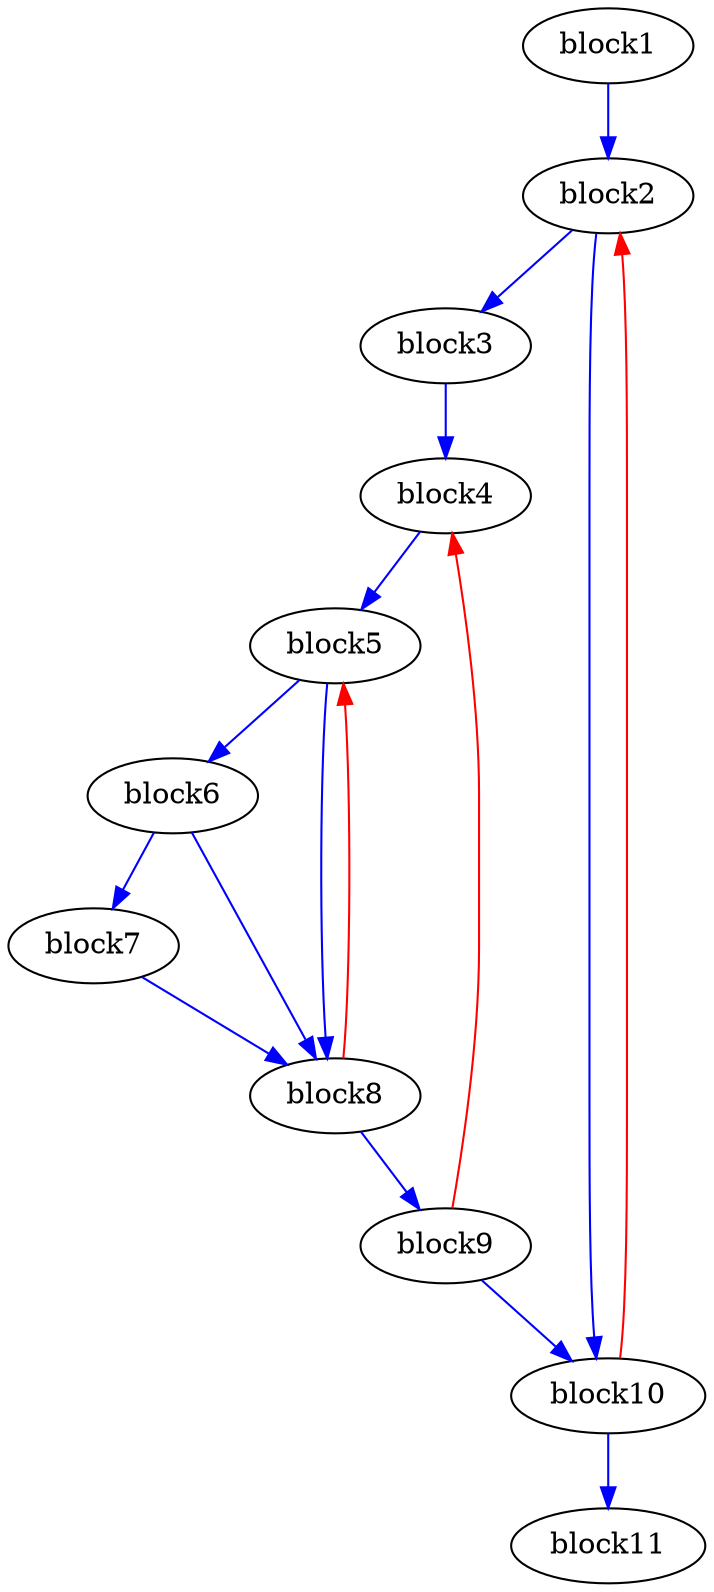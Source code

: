 Digraph G {
	splines=spline;
//DHLS version: 0.1.1" [shape = "none" pos = "20,20!"]
		"block1";
		"block2";
		"block3";
		"block4";
		"block5";
		"block6";
		"block7";
		"block8";
		"block9";
		"block10";
		"block11";
		"block1" -> "block2" [color = "blue", freq = 1];
		"block2" -> "block3" [color = "blue", freq = 6];
		"block2" -> "block10" [color = "blue", freq = 0];
		"block3" -> "block4" [color = "blue", freq = 6];
		"block4" -> "block5" [color = "blue", freq = 21];
		"block5" -> "block6" [color = "blue", freq = 672];
		"block5" -> "block8" [color = "blue", freq = 672];
		"block6" -> "block7" [color = "blue", freq = 320];
		"block6" -> "block8" [color = "blue", freq = 352];
		"block7" -> "block8" [color = "blue", freq = 320];
		"block8" -> "block5" [color = "red", freq = 1323];
		"block8" -> "block9" [color = "blue", freq = 21];
		"block9" -> "block4" [color = "red", freq = 15];
		"block9" -> "block10" [color = "blue", freq = 6];
		"block10" -> "block2" [color = "red", freq = 5];
		"block10" -> "block11" [color = "blue", freq = 1];
}